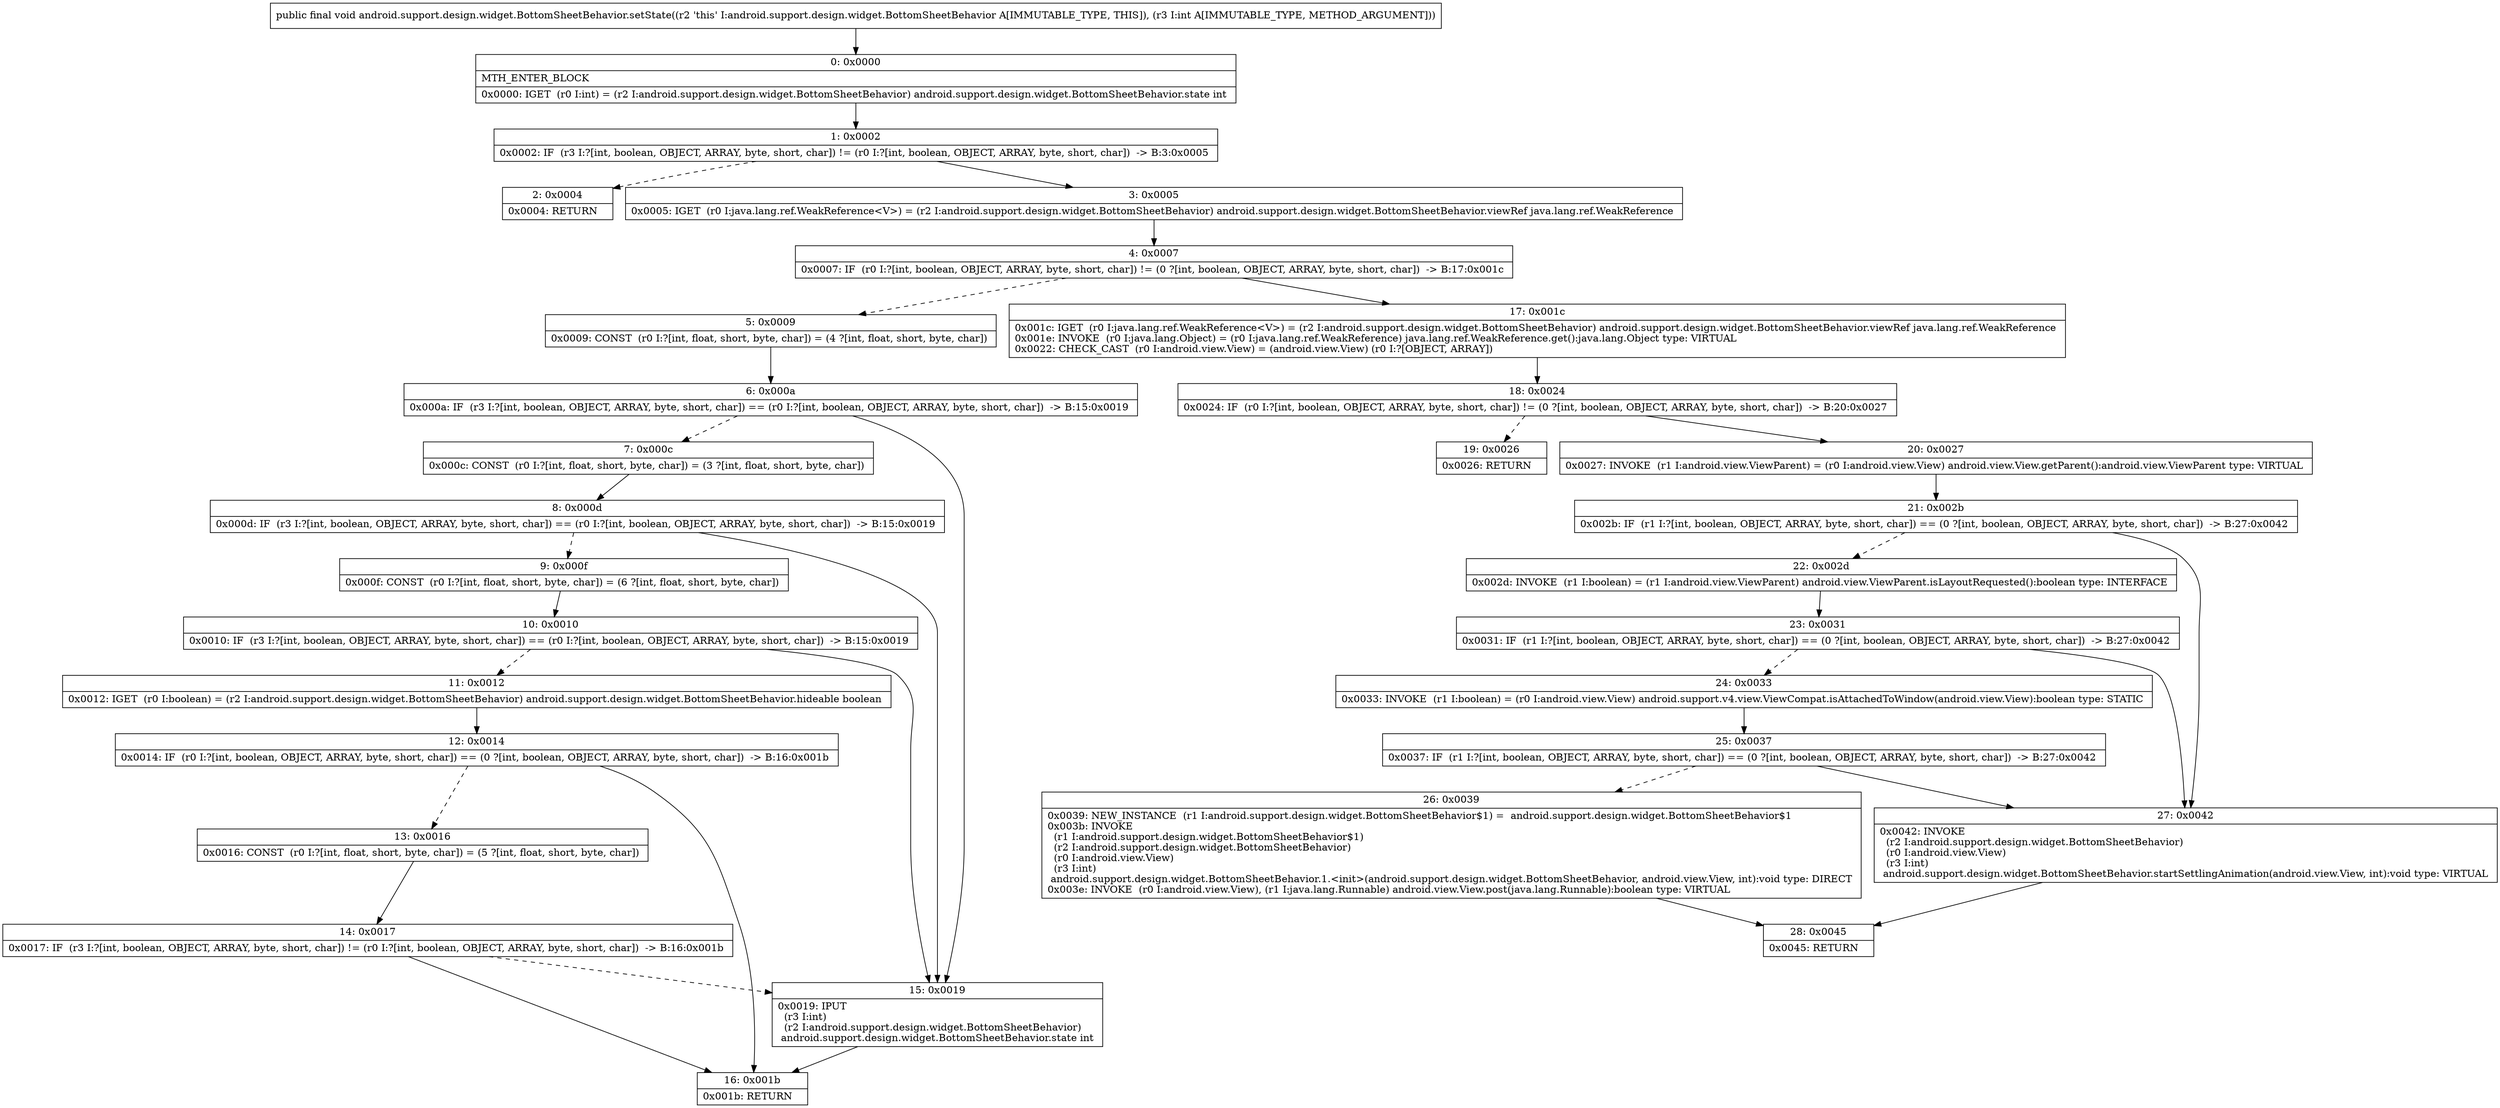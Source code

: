 digraph "CFG forandroid.support.design.widget.BottomSheetBehavior.setState(I)V" {
Node_0 [shape=record,label="{0\:\ 0x0000|MTH_ENTER_BLOCK\l|0x0000: IGET  (r0 I:int) = (r2 I:android.support.design.widget.BottomSheetBehavior) android.support.design.widget.BottomSheetBehavior.state int \l}"];
Node_1 [shape=record,label="{1\:\ 0x0002|0x0002: IF  (r3 I:?[int, boolean, OBJECT, ARRAY, byte, short, char]) != (r0 I:?[int, boolean, OBJECT, ARRAY, byte, short, char])  \-\> B:3:0x0005 \l}"];
Node_2 [shape=record,label="{2\:\ 0x0004|0x0004: RETURN   \l}"];
Node_3 [shape=record,label="{3\:\ 0x0005|0x0005: IGET  (r0 I:java.lang.ref.WeakReference\<V\>) = (r2 I:android.support.design.widget.BottomSheetBehavior) android.support.design.widget.BottomSheetBehavior.viewRef java.lang.ref.WeakReference \l}"];
Node_4 [shape=record,label="{4\:\ 0x0007|0x0007: IF  (r0 I:?[int, boolean, OBJECT, ARRAY, byte, short, char]) != (0 ?[int, boolean, OBJECT, ARRAY, byte, short, char])  \-\> B:17:0x001c \l}"];
Node_5 [shape=record,label="{5\:\ 0x0009|0x0009: CONST  (r0 I:?[int, float, short, byte, char]) = (4 ?[int, float, short, byte, char]) \l}"];
Node_6 [shape=record,label="{6\:\ 0x000a|0x000a: IF  (r3 I:?[int, boolean, OBJECT, ARRAY, byte, short, char]) == (r0 I:?[int, boolean, OBJECT, ARRAY, byte, short, char])  \-\> B:15:0x0019 \l}"];
Node_7 [shape=record,label="{7\:\ 0x000c|0x000c: CONST  (r0 I:?[int, float, short, byte, char]) = (3 ?[int, float, short, byte, char]) \l}"];
Node_8 [shape=record,label="{8\:\ 0x000d|0x000d: IF  (r3 I:?[int, boolean, OBJECT, ARRAY, byte, short, char]) == (r0 I:?[int, boolean, OBJECT, ARRAY, byte, short, char])  \-\> B:15:0x0019 \l}"];
Node_9 [shape=record,label="{9\:\ 0x000f|0x000f: CONST  (r0 I:?[int, float, short, byte, char]) = (6 ?[int, float, short, byte, char]) \l}"];
Node_10 [shape=record,label="{10\:\ 0x0010|0x0010: IF  (r3 I:?[int, boolean, OBJECT, ARRAY, byte, short, char]) == (r0 I:?[int, boolean, OBJECT, ARRAY, byte, short, char])  \-\> B:15:0x0019 \l}"];
Node_11 [shape=record,label="{11\:\ 0x0012|0x0012: IGET  (r0 I:boolean) = (r2 I:android.support.design.widget.BottomSheetBehavior) android.support.design.widget.BottomSheetBehavior.hideable boolean \l}"];
Node_12 [shape=record,label="{12\:\ 0x0014|0x0014: IF  (r0 I:?[int, boolean, OBJECT, ARRAY, byte, short, char]) == (0 ?[int, boolean, OBJECT, ARRAY, byte, short, char])  \-\> B:16:0x001b \l}"];
Node_13 [shape=record,label="{13\:\ 0x0016|0x0016: CONST  (r0 I:?[int, float, short, byte, char]) = (5 ?[int, float, short, byte, char]) \l}"];
Node_14 [shape=record,label="{14\:\ 0x0017|0x0017: IF  (r3 I:?[int, boolean, OBJECT, ARRAY, byte, short, char]) != (r0 I:?[int, boolean, OBJECT, ARRAY, byte, short, char])  \-\> B:16:0x001b \l}"];
Node_15 [shape=record,label="{15\:\ 0x0019|0x0019: IPUT  \l  (r3 I:int)\l  (r2 I:android.support.design.widget.BottomSheetBehavior)\l android.support.design.widget.BottomSheetBehavior.state int \l}"];
Node_16 [shape=record,label="{16\:\ 0x001b|0x001b: RETURN   \l}"];
Node_17 [shape=record,label="{17\:\ 0x001c|0x001c: IGET  (r0 I:java.lang.ref.WeakReference\<V\>) = (r2 I:android.support.design.widget.BottomSheetBehavior) android.support.design.widget.BottomSheetBehavior.viewRef java.lang.ref.WeakReference \l0x001e: INVOKE  (r0 I:java.lang.Object) = (r0 I:java.lang.ref.WeakReference) java.lang.ref.WeakReference.get():java.lang.Object type: VIRTUAL \l0x0022: CHECK_CAST  (r0 I:android.view.View) = (android.view.View) (r0 I:?[OBJECT, ARRAY]) \l}"];
Node_18 [shape=record,label="{18\:\ 0x0024|0x0024: IF  (r0 I:?[int, boolean, OBJECT, ARRAY, byte, short, char]) != (0 ?[int, boolean, OBJECT, ARRAY, byte, short, char])  \-\> B:20:0x0027 \l}"];
Node_19 [shape=record,label="{19\:\ 0x0026|0x0026: RETURN   \l}"];
Node_20 [shape=record,label="{20\:\ 0x0027|0x0027: INVOKE  (r1 I:android.view.ViewParent) = (r0 I:android.view.View) android.view.View.getParent():android.view.ViewParent type: VIRTUAL \l}"];
Node_21 [shape=record,label="{21\:\ 0x002b|0x002b: IF  (r1 I:?[int, boolean, OBJECT, ARRAY, byte, short, char]) == (0 ?[int, boolean, OBJECT, ARRAY, byte, short, char])  \-\> B:27:0x0042 \l}"];
Node_22 [shape=record,label="{22\:\ 0x002d|0x002d: INVOKE  (r1 I:boolean) = (r1 I:android.view.ViewParent) android.view.ViewParent.isLayoutRequested():boolean type: INTERFACE \l}"];
Node_23 [shape=record,label="{23\:\ 0x0031|0x0031: IF  (r1 I:?[int, boolean, OBJECT, ARRAY, byte, short, char]) == (0 ?[int, boolean, OBJECT, ARRAY, byte, short, char])  \-\> B:27:0x0042 \l}"];
Node_24 [shape=record,label="{24\:\ 0x0033|0x0033: INVOKE  (r1 I:boolean) = (r0 I:android.view.View) android.support.v4.view.ViewCompat.isAttachedToWindow(android.view.View):boolean type: STATIC \l}"];
Node_25 [shape=record,label="{25\:\ 0x0037|0x0037: IF  (r1 I:?[int, boolean, OBJECT, ARRAY, byte, short, char]) == (0 ?[int, boolean, OBJECT, ARRAY, byte, short, char])  \-\> B:27:0x0042 \l}"];
Node_26 [shape=record,label="{26\:\ 0x0039|0x0039: NEW_INSTANCE  (r1 I:android.support.design.widget.BottomSheetBehavior$1) =  android.support.design.widget.BottomSheetBehavior$1 \l0x003b: INVOKE  \l  (r1 I:android.support.design.widget.BottomSheetBehavior$1)\l  (r2 I:android.support.design.widget.BottomSheetBehavior)\l  (r0 I:android.view.View)\l  (r3 I:int)\l android.support.design.widget.BottomSheetBehavior.1.\<init\>(android.support.design.widget.BottomSheetBehavior, android.view.View, int):void type: DIRECT \l0x003e: INVOKE  (r0 I:android.view.View), (r1 I:java.lang.Runnable) android.view.View.post(java.lang.Runnable):boolean type: VIRTUAL \l}"];
Node_27 [shape=record,label="{27\:\ 0x0042|0x0042: INVOKE  \l  (r2 I:android.support.design.widget.BottomSheetBehavior)\l  (r0 I:android.view.View)\l  (r3 I:int)\l android.support.design.widget.BottomSheetBehavior.startSettlingAnimation(android.view.View, int):void type: VIRTUAL \l}"];
Node_28 [shape=record,label="{28\:\ 0x0045|0x0045: RETURN   \l}"];
MethodNode[shape=record,label="{public final void android.support.design.widget.BottomSheetBehavior.setState((r2 'this' I:android.support.design.widget.BottomSheetBehavior A[IMMUTABLE_TYPE, THIS]), (r3 I:int A[IMMUTABLE_TYPE, METHOD_ARGUMENT])) }"];
MethodNode -> Node_0;
Node_0 -> Node_1;
Node_1 -> Node_2[style=dashed];
Node_1 -> Node_3;
Node_3 -> Node_4;
Node_4 -> Node_5[style=dashed];
Node_4 -> Node_17;
Node_5 -> Node_6;
Node_6 -> Node_7[style=dashed];
Node_6 -> Node_15;
Node_7 -> Node_8;
Node_8 -> Node_9[style=dashed];
Node_8 -> Node_15;
Node_9 -> Node_10;
Node_10 -> Node_11[style=dashed];
Node_10 -> Node_15;
Node_11 -> Node_12;
Node_12 -> Node_13[style=dashed];
Node_12 -> Node_16;
Node_13 -> Node_14;
Node_14 -> Node_15[style=dashed];
Node_14 -> Node_16;
Node_15 -> Node_16;
Node_17 -> Node_18;
Node_18 -> Node_19[style=dashed];
Node_18 -> Node_20;
Node_20 -> Node_21;
Node_21 -> Node_22[style=dashed];
Node_21 -> Node_27;
Node_22 -> Node_23;
Node_23 -> Node_24[style=dashed];
Node_23 -> Node_27;
Node_24 -> Node_25;
Node_25 -> Node_26[style=dashed];
Node_25 -> Node_27;
Node_26 -> Node_28;
Node_27 -> Node_28;
}

